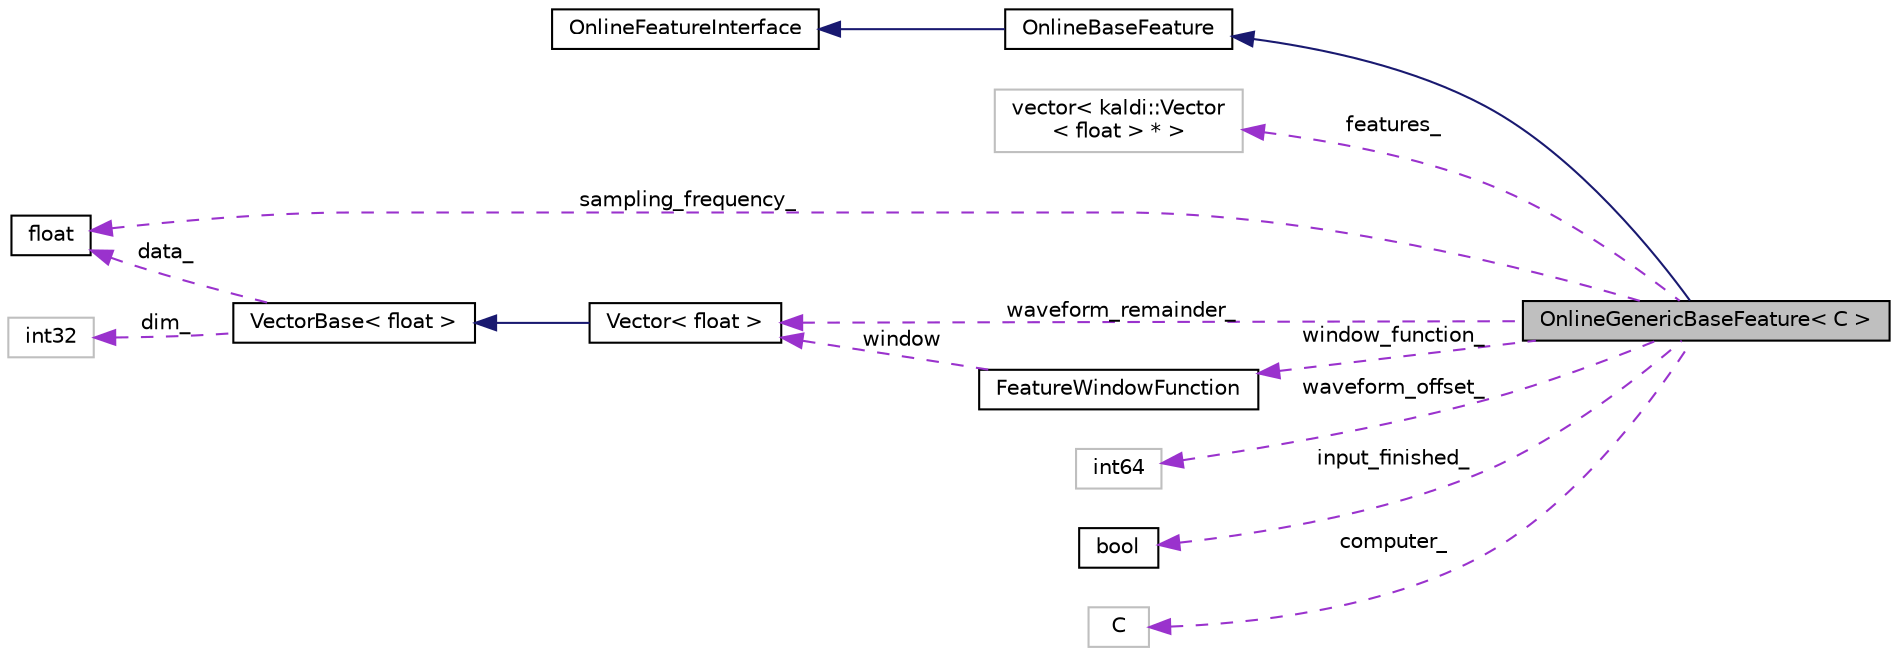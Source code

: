 digraph "OnlineGenericBaseFeature&lt; C &gt;"
{
  edge [fontname="Helvetica",fontsize="10",labelfontname="Helvetica",labelfontsize="10"];
  node [fontname="Helvetica",fontsize="10",shape=record];
  rankdir="LR";
  Node3 [label="OnlineGenericBaseFeature\< C \>",height=0.2,width=0.4,color="black", fillcolor="grey75", style="filled", fontcolor="black"];
  Node4 -> Node3 [dir="back",color="midnightblue",fontsize="10",style="solid",fontname="Helvetica"];
  Node4 [label="OnlineBaseFeature",height=0.2,width=0.4,color="black", fillcolor="white", style="filled",URL="$classkaldi_1_1OnlineBaseFeature.html",tooltip="Add a virtual class for \"source\" features such as MFCC or PLP or pitch features. "];
  Node5 -> Node4 [dir="back",color="midnightblue",fontsize="10",style="solid",fontname="Helvetica"];
  Node5 [label="OnlineFeatureInterface",height=0.2,width=0.4,color="black", fillcolor="white", style="filled",URL="$classkaldi_1_1OnlineFeatureInterface.html",tooltip="OnlineFeatureInterface is an interface for online feature processing (it is also usable in the offlin..."];
  Node6 -> Node3 [dir="back",color="darkorchid3",fontsize="10",style="dashed",label=" features_" ,fontname="Helvetica"];
  Node6 [label="vector\< kaldi::Vector\l\< float \> * \>",height=0.2,width=0.4,color="grey75", fillcolor="white", style="filled"];
  Node7 -> Node3 [dir="back",color="darkorchid3",fontsize="10",style="dashed",label=" sampling_frequency_" ,fontname="Helvetica"];
  Node7 [label="float",height=0.2,width=0.4,color="black", fillcolor="white", style="filled",URL="$classfloat.html"];
  Node8 -> Node3 [dir="back",color="darkorchid3",fontsize="10",style="dashed",label=" waveform_offset_" ,fontname="Helvetica"];
  Node8 [label="int64",height=0.2,width=0.4,color="grey75", fillcolor="white", style="filled"];
  Node9 -> Node3 [dir="back",color="darkorchid3",fontsize="10",style="dashed",label=" window_function_" ,fontname="Helvetica"];
  Node9 [label="FeatureWindowFunction",height=0.2,width=0.4,color="black", fillcolor="white", style="filled",URL="$structkaldi_1_1FeatureWindowFunction.html"];
  Node10 -> Node9 [dir="back",color="darkorchid3",fontsize="10",style="dashed",label=" window" ,fontname="Helvetica"];
  Node10 [label="Vector\< float \>",height=0.2,width=0.4,color="black", fillcolor="white", style="filled",URL="$classkaldi_1_1Vector.html"];
  Node11 -> Node10 [dir="back",color="midnightblue",fontsize="10",style="solid",fontname="Helvetica"];
  Node11 [label="VectorBase\< float \>",height=0.2,width=0.4,color="black", fillcolor="white", style="filled",URL="$classkaldi_1_1VectorBase.html"];
  Node7 -> Node11 [dir="back",color="darkorchid3",fontsize="10",style="dashed",label=" data_" ,fontname="Helvetica"];
  Node12 -> Node11 [dir="back",color="darkorchid3",fontsize="10",style="dashed",label=" dim_" ,fontname="Helvetica"];
  Node12 [label="int32",height=0.2,width=0.4,color="grey75", fillcolor="white", style="filled"];
  Node13 -> Node3 [dir="back",color="darkorchid3",fontsize="10",style="dashed",label=" input_finished_" ,fontname="Helvetica"];
  Node13 [label="bool",height=0.2,width=0.4,color="black", fillcolor="white", style="filled",URL="$classbool.html"];
  Node10 -> Node3 [dir="back",color="darkorchid3",fontsize="10",style="dashed",label=" waveform_remainder_" ,fontname="Helvetica"];
  Node14 -> Node3 [dir="back",color="darkorchid3",fontsize="10",style="dashed",label=" computer_" ,fontname="Helvetica"];
  Node14 [label="C",height=0.2,width=0.4,color="grey75", fillcolor="white", style="filled"];
}
